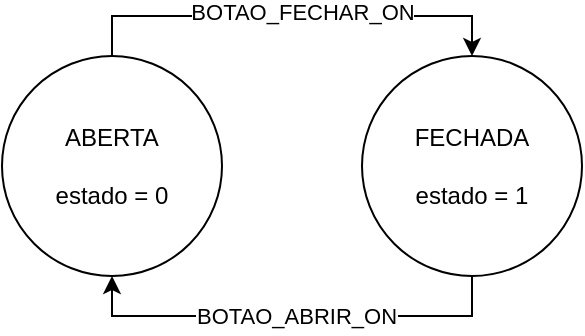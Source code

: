 <mxfile version="26.0.16">
  <diagram id="C5RBs43oDa-KdzZeNtuy" name="Page-1">
    <mxGraphModel dx="814" dy="422" grid="1" gridSize="10" guides="1" tooltips="1" connect="1" arrows="1" fold="1" page="1" pageScale="1" pageWidth="827" pageHeight="1169" math="0" shadow="0">
      <root>
        <mxCell id="WIyWlLk6GJQsqaUBKTNV-0" />
        <mxCell id="WIyWlLk6GJQsqaUBKTNV-1" parent="WIyWlLk6GJQsqaUBKTNV-0" />
        <mxCell id="zBfkskAnI6LJzO5J9r86-2" style="edgeStyle=orthogonalEdgeStyle;rounded=0;orthogonalLoop=1;jettySize=auto;html=1;exitX=0.5;exitY=0;exitDx=0;exitDy=0;entryX=0.5;entryY=0;entryDx=0;entryDy=0;" edge="1" parent="WIyWlLk6GJQsqaUBKTNV-1" source="zBfkskAnI6LJzO5J9r86-0" target="zBfkskAnI6LJzO5J9r86-1">
          <mxGeometry relative="1" as="geometry" />
        </mxCell>
        <mxCell id="zBfkskAnI6LJzO5J9r86-3" value="BOTAO_FECHAR_ON" style="edgeLabel;html=1;align=center;verticalAlign=middle;resizable=0;points=[];" vertex="1" connectable="0" parent="zBfkskAnI6LJzO5J9r86-2">
          <mxGeometry x="-0.308" y="2" relative="1" as="geometry">
            <mxPoint x="39" as="offset" />
          </mxGeometry>
        </mxCell>
        <mxCell id="zBfkskAnI6LJzO5J9r86-0" value="&lt;div&gt;ABERTA&lt;/div&gt;&lt;div&gt;&lt;br&gt;&lt;/div&gt;estado = 0" style="ellipse;whiteSpace=wrap;html=1;aspect=fixed;" vertex="1" parent="WIyWlLk6GJQsqaUBKTNV-1">
          <mxGeometry x="160" y="110" width="110" height="110" as="geometry" />
        </mxCell>
        <mxCell id="zBfkskAnI6LJzO5J9r86-4" style="edgeStyle=orthogonalEdgeStyle;rounded=0;orthogonalLoop=1;jettySize=auto;html=1;exitX=0.5;exitY=1;exitDx=0;exitDy=0;entryX=0.5;entryY=1;entryDx=0;entryDy=0;" edge="1" parent="WIyWlLk6GJQsqaUBKTNV-1" source="zBfkskAnI6LJzO5J9r86-1" target="zBfkskAnI6LJzO5J9r86-0">
          <mxGeometry relative="1" as="geometry" />
        </mxCell>
        <mxCell id="zBfkskAnI6LJzO5J9r86-5" value="BOTAO_ABRIR_ON" style="edgeLabel;html=1;align=center;verticalAlign=middle;resizable=0;points=[];" vertex="1" connectable="0" parent="zBfkskAnI6LJzO5J9r86-4">
          <mxGeometry x="-0.019" relative="1" as="geometry">
            <mxPoint as="offset" />
          </mxGeometry>
        </mxCell>
        <mxCell id="zBfkskAnI6LJzO5J9r86-1" value="FECHADA&lt;div&gt;&lt;br&gt;&lt;/div&gt;estado = 1" style="ellipse;whiteSpace=wrap;html=1;aspect=fixed;" vertex="1" parent="WIyWlLk6GJQsqaUBKTNV-1">
          <mxGeometry x="340" y="110" width="110" height="110" as="geometry" />
        </mxCell>
      </root>
    </mxGraphModel>
  </diagram>
</mxfile>
